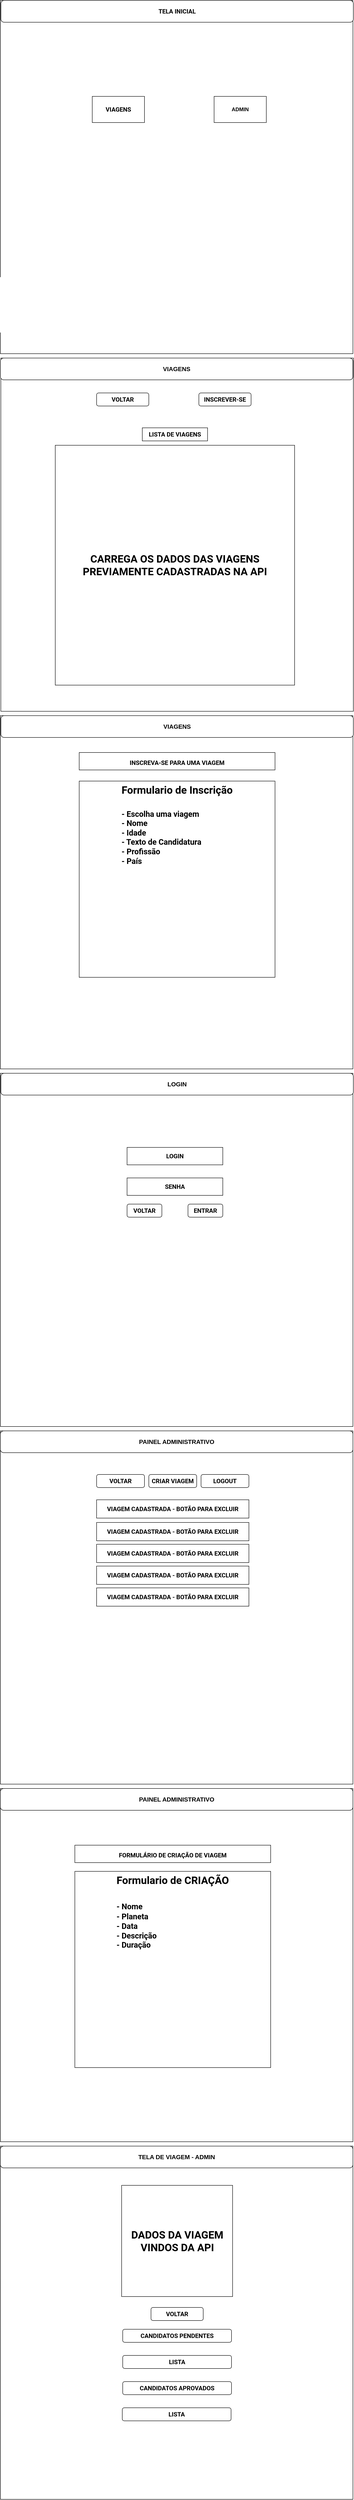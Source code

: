 <mxfile version="19.0.3" type="device"><diagram id="FzJ3nYFbJf1FCqq_jhd6" name="Página-1"><mxGraphModel dx="1102" dy="1854" grid="1" gridSize="10" guides="1" tooltips="1" connect="1" arrows="1" fold="1" page="1" pageScale="1" pageWidth="827" pageHeight="1169" math="0" shadow="0"><root><mxCell id="0"/><mxCell id="1" parent="0"/><mxCell id="oaw1tP3AaykMXwfLH2U1-1" value="" style="whiteSpace=wrap;html=1;aspect=fixed;" parent="1" vertex="1"><mxGeometry x="10" y="-340" width="810" height="810" as="geometry"/></mxCell><mxCell id="9dJpvW1HcsQnBbDuGgRE-1" value="" style="rounded=0;whiteSpace=wrap;html=1;" vertex="1" parent="1"><mxGeometry x="350" y="-930" width="120" height="60" as="geometry"/></mxCell><mxCell id="9dJpvW1HcsQnBbDuGgRE-2" value="" style="rounded=0;whiteSpace=wrap;html=1;" vertex="1" parent="1"><mxGeometry x="9" y="-1160" width="810" height="810" as="geometry"/></mxCell><mxCell id="9dJpvW1HcsQnBbDuGgRE-3" value="&lt;font style=&quot;font-size: 14px;&quot;&gt;TELA INICIAL&lt;/font&gt;" style="rounded=1;whiteSpace=wrap;html=1;fontFamily=Roboto;fontSource=https%3A%2F%2Ffonts.googleapis.com%2Fcss%3Ffamily%3DRoboto;fontStyle=1" vertex="1" parent="1"><mxGeometry x="10" y="-1160" width="810" height="50" as="geometry"/></mxCell><mxCell id="9dJpvW1HcsQnBbDuGgRE-4" value="&lt;font style=&quot;font-size: 14px;&quot;&gt;VIAGENS&lt;/font&gt;" style="rounded=0;whiteSpace=wrap;html=1;fontStyle=1;fontFamily=Roboto;fontSource=https%3A%2F%2Ffonts.googleapis.com%2Fcss%3Ffamily%3DRoboto;" vertex="1" parent="1"><mxGeometry x="220" y="-940" width="120" height="60" as="geometry"/></mxCell><mxCell id="9dJpvW1HcsQnBbDuGgRE-6" value="ADMIN" style="rounded=0;whiteSpace=wrap;html=1;fontStyle=1" vertex="1" parent="1"><mxGeometry x="500" y="-940" width="120" height="60" as="geometry"/></mxCell><mxCell id="9dJpvW1HcsQnBbDuGgRE-7" style="edgeStyle=orthogonalEdgeStyle;rounded=0;orthogonalLoop=1;jettySize=auto;html=1;exitX=0.5;exitY=1;exitDx=0;exitDy=0;" edge="1" parent="1" source="oaw1tP3AaykMXwfLH2U1-1" target="oaw1tP3AaykMXwfLH2U1-1"><mxGeometry relative="1" as="geometry"/></mxCell><mxCell id="9dJpvW1HcsQnBbDuGgRE-8" value="" style="whiteSpace=wrap;html=1;aspect=fixed;" vertex="1" parent="1"><mxGeometry x="9" y="480" width="810" height="810" as="geometry"/></mxCell><mxCell id="9dJpvW1HcsQnBbDuGgRE-9" value="" style="whiteSpace=wrap;html=1;aspect=fixed;" vertex="1" parent="1"><mxGeometry x="9" y="1300" width="810" height="810" as="geometry"/></mxCell><mxCell id="9dJpvW1HcsQnBbDuGgRE-10" value="" style="whiteSpace=wrap;html=1;aspect=fixed;" vertex="1" parent="1"><mxGeometry x="9" y="2120" width="810" height="810" as="geometry"/></mxCell><mxCell id="9dJpvW1HcsQnBbDuGgRE-11" value="" style="whiteSpace=wrap;html=1;aspect=fixed;" vertex="1" parent="1"><mxGeometry x="9" y="2940" width="810" height="810" as="geometry"/></mxCell><mxCell id="9dJpvW1HcsQnBbDuGgRE-12" value="" style="whiteSpace=wrap;html=1;aspect=fixed;" vertex="1" parent="1"><mxGeometry x="9" y="3760" width="810" height="810" as="geometry"/></mxCell><mxCell id="9dJpvW1HcsQnBbDuGgRE-13" value="&lt;span style=&quot;font-size: 14px;&quot;&gt;VIAGENS&lt;/span&gt;" style="rounded=1;whiteSpace=wrap;html=1;fontStyle=1" vertex="1" parent="1"><mxGeometry x="9" y="-340" width="810" height="50" as="geometry"/></mxCell><mxCell id="9dJpvW1HcsQnBbDuGgRE-14" value="&lt;b&gt;&lt;font style=&quot;font-size: 24px;&quot;&gt;CARREGA OS DADOS DAS VIAGENS PREVIAMENTE CADASTRADAS NA API&lt;/font&gt;&lt;/b&gt;" style="whiteSpace=wrap;html=1;aspect=fixed;fontFamily=Roboto;fontSource=https%3A%2F%2Ffonts.googleapis.com%2Fcss%3Ffamily%3DRoboto;" vertex="1" parent="1"><mxGeometry x="135" y="-140" width="550" height="550" as="geometry"/></mxCell><mxCell id="9dJpvW1HcsQnBbDuGgRE-17" value="&lt;b&gt;&lt;font style=&quot;font-size: 14px;&quot;&gt;LISTA DE VIAGENS&lt;/font&gt;&lt;/b&gt;" style="rounded=0;whiteSpace=wrap;html=1;fontFamily=Roboto;fontSource=https%3A%2F%2Ffonts.googleapis.com%2Fcss%3Ffamily%3DRoboto;" vertex="1" parent="1"><mxGeometry x="335" y="-180" width="150" height="30" as="geometry"/></mxCell><mxCell id="9dJpvW1HcsQnBbDuGgRE-18" value="&lt;font style=&quot;font-size: 14px;&quot;&gt;VOLTAR&lt;/font&gt;" style="rounded=1;whiteSpace=wrap;html=1;fontFamily=Roboto;fontSource=https%3A%2F%2Ffonts.googleapis.com%2Fcss%3Ffamily%3DRoboto;fontStyle=1" vertex="1" parent="1"><mxGeometry x="230" y="-260" width="120" height="30" as="geometry"/></mxCell><mxCell id="9dJpvW1HcsQnBbDuGgRE-19" value="&lt;font style=&quot;font-size: 14px;&quot;&gt;INSCREVER-SE&lt;/font&gt;" style="rounded=1;whiteSpace=wrap;html=1;fontFamily=Roboto;fontSource=https%3A%2F%2Ffonts.googleapis.com%2Fcss%3Ffamily%3DRoboto;fontStyle=1" vertex="1" parent="1"><mxGeometry x="465" y="-260" width="120" height="30" as="geometry"/></mxCell><mxCell id="9dJpvW1HcsQnBbDuGgRE-20" value="&lt;font style=&quot;font-size: 14px;&quot;&gt;VIAGENS&lt;/font&gt;" style="rounded=1;whiteSpace=wrap;html=1;fontStyle=1" vertex="1" parent="1"><mxGeometry x="10" y="480" width="810" height="50" as="geometry"/></mxCell><mxCell id="9dJpvW1HcsQnBbDuGgRE-21" value="Formulario de Inscrição&lt;br&gt;&lt;br&gt;&lt;div style=&quot;text-align: left; font-size: 18px;&quot;&gt;&lt;span style=&quot;background-color: initial;&quot;&gt;&lt;font style=&quot;font-size: 18px;&quot;&gt;- Escolha uma viagem&lt;/font&gt;&lt;/span&gt;&lt;/div&gt;&lt;div style=&quot;text-align: left; font-size: 18px;&quot;&gt;&lt;span style=&quot;background-color: initial;&quot;&gt;&lt;font style=&quot;font-size: 18px;&quot;&gt;- Nome&lt;/font&gt;&lt;/span&gt;&lt;/div&gt;&lt;div style=&quot;text-align: left; font-size: 18px;&quot;&gt;&lt;span style=&quot;background-color: initial;&quot;&gt;&lt;font style=&quot;font-size: 18px;&quot;&gt;- Idade&lt;/font&gt;&lt;/span&gt;&lt;/div&gt;&lt;div style=&quot;text-align: left; font-size: 18px;&quot;&gt;&lt;span style=&quot;background-color: initial;&quot;&gt;&lt;font style=&quot;font-size: 18px;&quot;&gt;- Texto de Candidatura&lt;/font&gt;&lt;/span&gt;&lt;/div&gt;&lt;div style=&quot;text-align: left; font-size: 18px;&quot;&gt;&lt;span style=&quot;background-color: initial;&quot;&gt;&lt;font style=&quot;font-size: 18px;&quot;&gt;- Profissão&lt;/font&gt;&lt;/span&gt;&lt;/div&gt;&lt;div style=&quot;text-align: left; font-size: 18px;&quot;&gt;&lt;span style=&quot;background-color: initial;&quot;&gt;&lt;font style=&quot;font-size: 18px;&quot;&gt;- País&lt;/font&gt;&lt;/span&gt;&lt;/div&gt;" style="whiteSpace=wrap;html=1;aspect=fixed;fontFamily=Roboto;fontSource=https%3A%2F%2Ffonts.googleapis.com%2Fcss%3Ffamily%3DRoboto;fontStyle=1;fontSize=24;verticalAlign=top;" vertex="1" parent="1"><mxGeometry x="190" y="630" width="450" height="450" as="geometry"/></mxCell><mxCell id="9dJpvW1HcsQnBbDuGgRE-23" value="&lt;b style=&quot;font-size: 14px;&quot;&gt;INSCREVA-SE PARA UMA VIAGEM&lt;/b&gt;" style="rounded=0;whiteSpace=wrap;html=1;fontFamily=Roboto;fontSource=https%3A%2F%2Ffonts.googleapis.com%2Fcss%3Ffamily%3DRoboto;fontSize=24;" vertex="1" parent="1"><mxGeometry x="190" y="564.5" width="450" height="40" as="geometry"/></mxCell><mxCell id="9dJpvW1HcsQnBbDuGgRE-24" value="&lt;font style=&quot;font-size: 14px;&quot;&gt;LOGIN&lt;/font&gt;" style="rounded=1;whiteSpace=wrap;html=1;fontStyle=1" vertex="1" parent="1"><mxGeometry x="10" y="1300" width="810" height="50" as="geometry"/></mxCell><mxCell id="9dJpvW1HcsQnBbDuGgRE-25" value="&lt;b&gt;LOGIN&lt;/b&gt;" style="rounded=0;whiteSpace=wrap;html=1;fontFamily=Roboto;fontSource=https%3A%2F%2Ffonts.googleapis.com%2Fcss%3Ffamily%3DRoboto;fontSize=14;" vertex="1" parent="1"><mxGeometry x="300" y="1470" width="220" height="40" as="geometry"/></mxCell><mxCell id="9dJpvW1HcsQnBbDuGgRE-26" value="&lt;b&gt;SENHA&lt;/b&gt;" style="rounded=0;whiteSpace=wrap;html=1;fontFamily=Roboto;fontSource=https%3A%2F%2Ffonts.googleapis.com%2Fcss%3Ffamily%3DRoboto;fontSize=14;" vertex="1" parent="1"><mxGeometry x="300" y="1540" width="220" height="40" as="geometry"/></mxCell><mxCell id="9dJpvW1HcsQnBbDuGgRE-27" value="&lt;b&gt;VOLTAR&lt;/b&gt;" style="rounded=1;whiteSpace=wrap;html=1;fontFamily=Roboto;fontSource=https%3A%2F%2Ffonts.googleapis.com%2Fcss%3Ffamily%3DRoboto;fontSize=14;" vertex="1" parent="1"><mxGeometry x="300" y="1600" width="80" height="30" as="geometry"/></mxCell><mxCell id="9dJpvW1HcsQnBbDuGgRE-28" value="ENTRAR" style="rounded=1;whiteSpace=wrap;html=1;fontFamily=Roboto;fontSource=https%3A%2F%2Ffonts.googleapis.com%2Fcss%3Ffamily%3DRoboto;fontSize=14;fontStyle=1" vertex="1" parent="1"><mxGeometry x="440" y="1600" width="80" height="30" as="geometry"/></mxCell><mxCell id="9dJpvW1HcsQnBbDuGgRE-29" value="&lt;span style=&quot;font-size: 14px;&quot;&gt;PAINEL ADMINISTRATIVO&lt;/span&gt;" style="rounded=1;whiteSpace=wrap;html=1;fontStyle=1" vertex="1" parent="1"><mxGeometry x="9" y="2120" width="810" height="50" as="geometry"/></mxCell><mxCell id="9dJpvW1HcsQnBbDuGgRE-30" value="VIAGEM CADASTRADA - BOTÃO PARA EXCLUIR" style="rounded=0;whiteSpace=wrap;html=1;fontFamily=Roboto;fontSource=https%3A%2F%2Ffonts.googleapis.com%2Fcss%3Ffamily%3DRoboto;fontSize=14;fontStyle=1" vertex="1" parent="1"><mxGeometry x="230" y="2278" width="350" height="42" as="geometry"/></mxCell><mxCell id="9dJpvW1HcsQnBbDuGgRE-31" value="VIAGEM CADASTRADA - BOTÃO PARA EXCLUIR" style="rounded=0;whiteSpace=wrap;html=1;fontFamily=Roboto;fontSource=https%3A%2F%2Ffonts.googleapis.com%2Fcss%3Ffamily%3DRoboto;fontSize=14;fontStyle=1" vertex="1" parent="1"><mxGeometry x="230" y="2480" width="350" height="42" as="geometry"/></mxCell><mxCell id="9dJpvW1HcsQnBbDuGgRE-32" value="VIAGEM CADASTRADA - BOTÃO PARA EXCLUIR" style="rounded=0;whiteSpace=wrap;html=1;fontFamily=Roboto;fontSource=https%3A%2F%2Ffonts.googleapis.com%2Fcss%3Ffamily%3DRoboto;fontSize=14;fontStyle=1" vertex="1" parent="1"><mxGeometry x="230" y="2430" width="350" height="42" as="geometry"/></mxCell><mxCell id="9dJpvW1HcsQnBbDuGgRE-33" value="VIAGEM CADASTRADA - BOTÃO PARA EXCLUIR" style="rounded=0;whiteSpace=wrap;html=1;fontFamily=Roboto;fontSource=https%3A%2F%2Ffonts.googleapis.com%2Fcss%3Ffamily%3DRoboto;fontSize=14;fontStyle=1" vertex="1" parent="1"><mxGeometry x="230" y="2380" width="350" height="42" as="geometry"/></mxCell><mxCell id="9dJpvW1HcsQnBbDuGgRE-34" value="VIAGEM CADASTRADA - BOTÃO PARA EXCLUIR" style="rounded=0;whiteSpace=wrap;html=1;fontFamily=Roboto;fontSource=https%3A%2F%2Ffonts.googleapis.com%2Fcss%3Ffamily%3DRoboto;fontSize=14;fontStyle=1" vertex="1" parent="1"><mxGeometry x="230" y="2330" width="350" height="42" as="geometry"/></mxCell><mxCell id="9dJpvW1HcsQnBbDuGgRE-35" value="&lt;b&gt;VOLTAR&lt;/b&gt;" style="rounded=1;whiteSpace=wrap;html=1;fontFamily=Roboto;fontSource=https%3A%2F%2Ffonts.googleapis.com%2Fcss%3Ffamily%3DRoboto;fontSize=14;" vertex="1" parent="1"><mxGeometry x="230" y="2220" width="110" height="30" as="geometry"/></mxCell><mxCell id="9dJpvW1HcsQnBbDuGgRE-37" value="LOGOUT" style="rounded=1;whiteSpace=wrap;html=1;fontFamily=Roboto;fontSource=https%3A%2F%2Ffonts.googleapis.com%2Fcss%3Ffamily%3DRoboto;fontSize=14;fontStyle=1" vertex="1" parent="1"><mxGeometry x="470" y="2220" width="110" height="30" as="geometry"/></mxCell><mxCell id="9dJpvW1HcsQnBbDuGgRE-39" value="CRIAR VIAGEM" style="rounded=1;whiteSpace=wrap;html=1;fontFamily=Roboto;fontSource=https%3A%2F%2Ffonts.googleapis.com%2Fcss%3Ffamily%3DRoboto;fontSize=14;fontStyle=1" vertex="1" parent="1"><mxGeometry x="350" y="2220" width="110" height="30" as="geometry"/></mxCell><mxCell id="9dJpvW1HcsQnBbDuGgRE-40" value="&lt;span style=&quot;font-size: 14px;&quot;&gt;PAINEL ADMINISTRATIVO&lt;/span&gt;" style="rounded=1;whiteSpace=wrap;html=1;fontStyle=1" vertex="1" parent="1"><mxGeometry x="9" y="2940" width="810" height="50" as="geometry"/></mxCell><mxCell id="9dJpvW1HcsQnBbDuGgRE-41" value="&lt;span style=&quot;font-size: 14px;&quot;&gt;TELA DE VIAGEM - ADMIN&lt;/span&gt;" style="rounded=1;whiteSpace=wrap;html=1;fontStyle=1" vertex="1" parent="1"><mxGeometry x="9" y="3760" width="810" height="50" as="geometry"/></mxCell><mxCell id="9dJpvW1HcsQnBbDuGgRE-42" value="DADOS DA VIAGEM VINDOS DA API" style="whiteSpace=wrap;html=1;aspect=fixed;fontFamily=Roboto;fontSource=https%3A%2F%2Ffonts.googleapis.com%2Fcss%3Ffamily%3DRoboto;fontSize=24;fontStyle=1" vertex="1" parent="1"><mxGeometry x="287.5" y="3850" width="255" height="255" as="geometry"/></mxCell><mxCell id="9dJpvW1HcsQnBbDuGgRE-44" value="&lt;b&gt;VOLTAR&lt;/b&gt;" style="rounded=1;whiteSpace=wrap;html=1;fontFamily=Roboto;fontSource=https%3A%2F%2Ffonts.googleapis.com%2Fcss%3Ffamily%3DRoboto;fontSize=14;" vertex="1" parent="1"><mxGeometry x="355" y="4130" width="120" height="30" as="geometry"/></mxCell><mxCell id="9dJpvW1HcsQnBbDuGgRE-46" value="&lt;b&gt;CANDIDATOS PENDENTES&lt;/b&gt;" style="rounded=1;whiteSpace=wrap;html=1;fontFamily=Roboto;fontSource=https%3A%2F%2Ffonts.googleapis.com%2Fcss%3Ffamily%3DRoboto;fontSize=14;" vertex="1" parent="1"><mxGeometry x="290" y="4180" width="250" height="30" as="geometry"/></mxCell><mxCell id="9dJpvW1HcsQnBbDuGgRE-47" value="LISTA" style="rounded=1;whiteSpace=wrap;html=1;fontFamily=Roboto;fontSource=https%3A%2F%2Ffonts.googleapis.com%2Fcss%3Ffamily%3DRoboto;fontSize=14;fontStyle=1" vertex="1" parent="1"><mxGeometry x="290" y="4240" width="250" height="30" as="geometry"/></mxCell><mxCell id="9dJpvW1HcsQnBbDuGgRE-49" value="&lt;b&gt;CANDIDATOS APROVADOS&lt;/b&gt;" style="rounded=1;whiteSpace=wrap;html=1;fontFamily=Roboto;fontSource=https%3A%2F%2Ffonts.googleapis.com%2Fcss%3Ffamily%3DRoboto;fontSize=14;" vertex="1" parent="1"><mxGeometry x="290" y="4300" width="250" height="30" as="geometry"/></mxCell><mxCell id="9dJpvW1HcsQnBbDuGgRE-51" value="LISTA" style="rounded=1;whiteSpace=wrap;html=1;fontFamily=Roboto;fontSource=https%3A%2F%2Ffonts.googleapis.com%2Fcss%3Ffamily%3DRoboto;fontSize=14;fontStyle=1" vertex="1" parent="1"><mxGeometry x="289" y="4360" width="250" height="30" as="geometry"/></mxCell><mxCell id="9dJpvW1HcsQnBbDuGgRE-53" value="Formulario de CRIAÇÃO&lt;br&gt;&lt;br&gt;&lt;div style=&quot;text-align: left;&quot;&gt;&lt;span style=&quot;font-size: 18px; background-color: initial;&quot;&gt;- Nome&lt;/span&gt;&lt;/div&gt;&lt;font style=&quot;font-size: 18px;&quot;&gt;&lt;div style=&quot;text-align: left;&quot;&gt;&lt;span style=&quot;background-color: initial;&quot;&gt;- Planeta&lt;/span&gt;&lt;/div&gt;&lt;div style=&quot;text-align: left;&quot;&gt;&lt;span style=&quot;background-color: initial;&quot;&gt;- Data&lt;/span&gt;&lt;/div&gt;&lt;div style=&quot;text-align: left;&quot;&gt;&lt;span style=&quot;background-color: initial;&quot;&gt;- Descrição&lt;/span&gt;&lt;/div&gt;&lt;div style=&quot;text-align: left;&quot;&gt;&lt;span style=&quot;background-color: initial;&quot;&gt;- Duração&lt;/span&gt;&lt;/div&gt;&lt;/font&gt;" style="whiteSpace=wrap;html=1;aspect=fixed;fontFamily=Roboto;fontSource=https%3A%2F%2Ffonts.googleapis.com%2Fcss%3Ffamily%3DRoboto;fontStyle=1;fontSize=24;horizontal=1;verticalAlign=top;" vertex="1" parent="1"><mxGeometry x="180" y="3130" width="450" height="450" as="geometry"/></mxCell><mxCell id="9dJpvW1HcsQnBbDuGgRE-54" value="&lt;span style=&quot;font-size: 14px;&quot;&gt;&lt;b&gt;FORMULÁRIO DE CRIAÇÃO DE VIAGEM&lt;/b&gt;&lt;/span&gt;" style="rounded=0;whiteSpace=wrap;html=1;fontFamily=Roboto;fontSource=https%3A%2F%2Ffonts.googleapis.com%2Fcss%3Ffamily%3DRoboto;fontSize=24;" vertex="1" parent="1"><mxGeometry x="180" y="3070" width="450" height="40" as="geometry"/></mxCell></root></mxGraphModel></diagram></mxfile>